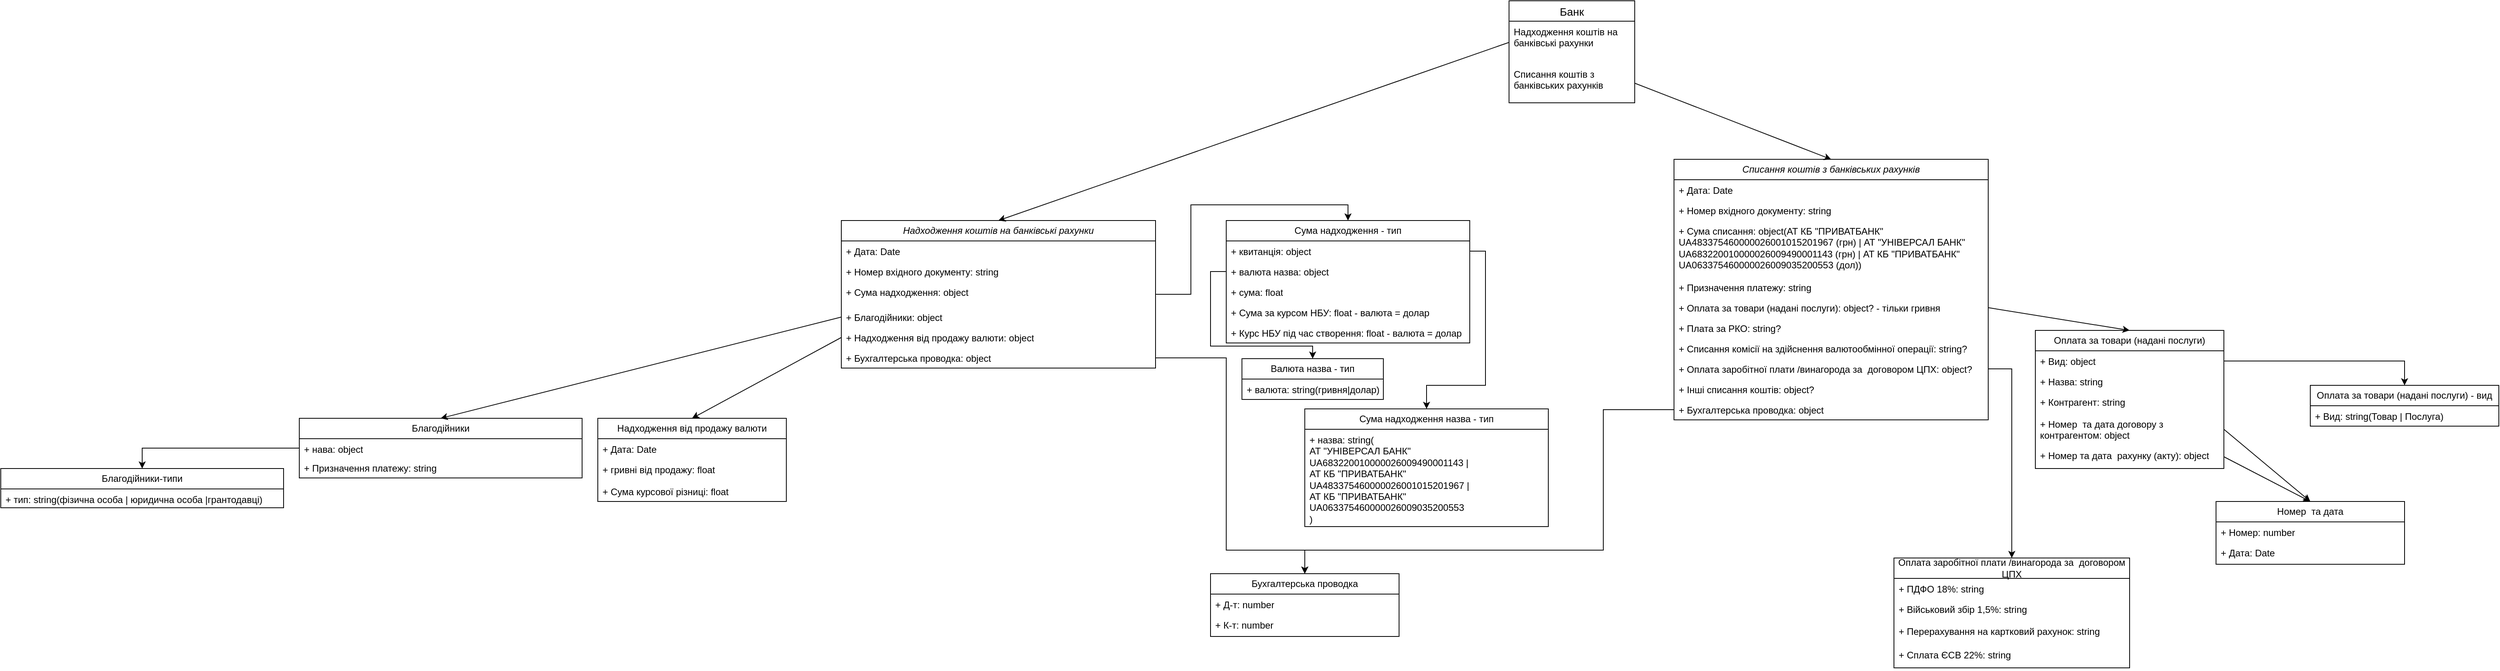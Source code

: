 <mxfile>
    <diagram name="Страница — 1" id="2W1QM36__aYLuH-ujat9">
        <mxGraphModel dx="2348" dy="862" grid="1" gridSize="10" guides="1" tooltips="1" connect="1" arrows="1" fold="1" page="1" pageScale="1" pageWidth="827" pageHeight="1169" math="0" shadow="0">
            <root>
                <mxCell id="0"/>
                <mxCell id="1" parent="0"/>
                <mxCell id="ZAK2pMCXlUJXXpJkw1UA-16" value="Банк" style="swimlane;fontStyle=0;childLayout=stackLayout;horizontal=1;startSize=26;horizontalStack=0;resizeParent=1;resizeParentMax=0;resizeLast=0;collapsible=1;marginBottom=0;align=center;fontSize=14;" parent="1" vertex="1">
                    <mxGeometry x="760" y="90" width="160" height="130" as="geometry"/>
                </mxCell>
                <mxCell id="ZAK2pMCXlUJXXpJkw1UA-17" value="Надходження коштів на банківські рахунки" style="text;strokeColor=none;fillColor=none;spacingLeft=4;spacingRight=4;overflow=hidden;rotatable=0;points=[[0,0.5],[1,0.5]];portConstraint=eastwest;fontSize=12;whiteSpace=wrap;html=1;" parent="ZAK2pMCXlUJXXpJkw1UA-16" vertex="1">
                    <mxGeometry y="26" width="160" height="54" as="geometry"/>
                </mxCell>
                <mxCell id="ZAK2pMCXlUJXXpJkw1UA-18" value="Списання коштів з банківських рахунків" style="text;strokeColor=none;fillColor=none;spacingLeft=4;spacingRight=4;overflow=hidden;rotatable=0;points=[[0,0.5],[1,0.5]];portConstraint=eastwest;fontSize=12;whiteSpace=wrap;html=1;" parent="ZAK2pMCXlUJXXpJkw1UA-16" vertex="1">
                    <mxGeometry y="80" width="160" height="50" as="geometry"/>
                </mxCell>
                <mxCell id="ZAK2pMCXlUJXXpJkw1UA-23" value="&lt;i style=&quot;border-color: var(--border-color);&quot;&gt;Надходження коштів на банківські рахунки&lt;/i&gt;" style="swimlane;fontStyle=0;childLayout=stackLayout;horizontal=1;startSize=26;fillColor=none;horizontalStack=0;resizeParent=1;resizeParentMax=0;resizeLast=0;collapsible=1;marginBottom=0;whiteSpace=wrap;html=1;" parent="1" vertex="1">
                    <mxGeometry x="-90" y="370" width="400" height="188" as="geometry"/>
                </mxCell>
                <mxCell id="ZAK2pMCXlUJXXpJkw1UA-24" value="+ Дата: Date" style="text;strokeColor=none;fillColor=none;align=left;verticalAlign=top;spacingLeft=4;spacingRight=4;overflow=hidden;rotatable=0;points=[[0,0.5],[1,0.5]];portConstraint=eastwest;whiteSpace=wrap;html=1;" parent="ZAK2pMCXlUJXXpJkw1UA-23" vertex="1">
                    <mxGeometry y="26" width="400" height="26" as="geometry"/>
                </mxCell>
                <mxCell id="ZAK2pMCXlUJXXpJkw1UA-25" value="+ Номер вхідного документу: string" style="text;strokeColor=none;fillColor=none;align=left;verticalAlign=top;spacingLeft=4;spacingRight=4;overflow=hidden;rotatable=0;points=[[0,0.5],[1,0.5]];portConstraint=eastwest;whiteSpace=wrap;html=1;" parent="ZAK2pMCXlUJXXpJkw1UA-23" vertex="1">
                    <mxGeometry y="52" width="400" height="26" as="geometry"/>
                </mxCell>
                <mxCell id="ZAK2pMCXlUJXXpJkw1UA-35" value="+ Сума надходження: object" style="text;strokeColor=none;fillColor=none;align=left;verticalAlign=top;spacingLeft=4;spacingRight=4;overflow=hidden;rotatable=0;points=[[0,0.5],[1,0.5]];portConstraint=eastwest;whiteSpace=wrap;html=1;" parent="ZAK2pMCXlUJXXpJkw1UA-23" vertex="1">
                    <mxGeometry y="78" width="400" height="32" as="geometry"/>
                </mxCell>
                <mxCell id="ZAK2pMCXlUJXXpJkw1UA-44" value="+ Благодійники: object" style="text;strokeColor=none;fillColor=none;align=left;verticalAlign=top;spacingLeft=4;spacingRight=4;overflow=hidden;rotatable=0;points=[[0,0.5],[1,0.5]];portConstraint=eastwest;whiteSpace=wrap;html=1;" parent="ZAK2pMCXlUJXXpJkw1UA-23" vertex="1">
                    <mxGeometry y="110" width="400" height="26" as="geometry"/>
                </mxCell>
                <mxCell id="ZAK2pMCXlUJXXpJkw1UA-49" value="+ Надходження від продажу валюти: object" style="text;strokeColor=none;fillColor=none;align=left;verticalAlign=top;spacingLeft=4;spacingRight=4;overflow=hidden;rotatable=0;points=[[0,0.5],[1,0.5]];portConstraint=eastwest;whiteSpace=wrap;html=1;" parent="ZAK2pMCXlUJXXpJkw1UA-23" vertex="1">
                    <mxGeometry y="136" width="400" height="26" as="geometry"/>
                </mxCell>
                <mxCell id="ZAK2pMCXlUJXXpJkw1UA-56" value="+ Бухгалтерська проводка: object" style="text;strokeColor=none;fillColor=none;align=left;verticalAlign=top;spacingLeft=4;spacingRight=4;overflow=hidden;rotatable=0;points=[[0,0.5],[1,0.5]];portConstraint=eastwest;whiteSpace=wrap;html=1;" parent="ZAK2pMCXlUJXXpJkw1UA-23" vertex="1">
                    <mxGeometry y="162" width="400" height="26" as="geometry"/>
                </mxCell>
                <mxCell id="ZAK2pMCXlUJXXpJkw1UA-45" value="Благодійники" style="swimlane;fontStyle=0;childLayout=stackLayout;horizontal=1;startSize=26;fillColor=none;horizontalStack=0;resizeParent=1;resizeParentMax=0;resizeLast=0;collapsible=1;marginBottom=0;whiteSpace=wrap;html=1;" parent="1" vertex="1">
                    <mxGeometry x="-780" y="622" width="360" height="76" as="geometry"/>
                </mxCell>
                <mxCell id="ZAK2pMCXlUJXXpJkw1UA-46" value="+ нава: object" style="text;strokeColor=none;fillColor=none;align=left;verticalAlign=top;spacingLeft=4;spacingRight=4;overflow=hidden;rotatable=0;points=[[0,0.5],[1,0.5]];portConstraint=eastwest;whiteSpace=wrap;html=1;" parent="ZAK2pMCXlUJXXpJkw1UA-45" vertex="1">
                    <mxGeometry y="26" width="360" height="24" as="geometry"/>
                </mxCell>
                <mxCell id="ZAK2pMCXlUJXXpJkw1UA-48" value="+ Призначення платежу: string" style="text;strokeColor=none;fillColor=none;align=left;verticalAlign=top;spacingLeft=4;spacingRight=4;overflow=hidden;rotatable=0;points=[[0,0.5],[1,0.5]];portConstraint=eastwest;whiteSpace=wrap;html=1;" parent="ZAK2pMCXlUJXXpJkw1UA-45" vertex="1">
                    <mxGeometry y="50" width="360" height="26" as="geometry"/>
                </mxCell>
                <mxCell id="ZAK2pMCXlUJXXpJkw1UA-47" value="" style="endArrow=classic;html=1;rounded=0;exitX=0;exitY=0.5;exitDx=0;exitDy=0;entryX=0.5;entryY=0;entryDx=0;entryDy=0;" parent="1" source="ZAK2pMCXlUJXXpJkw1UA-44" target="ZAK2pMCXlUJXXpJkw1UA-45" edge="1">
                    <mxGeometry width="50" height="50" relative="1" as="geometry">
                        <mxPoint x="-340" y="460" as="sourcePoint"/>
                        <mxPoint x="-290" y="410" as="targetPoint"/>
                    </mxGeometry>
                </mxCell>
                <mxCell id="ZAK2pMCXlUJXXpJkw1UA-50" value="Надходження від продажу валюти" style="swimlane;fontStyle=0;childLayout=stackLayout;horizontal=1;startSize=26;fillColor=none;horizontalStack=0;resizeParent=1;resizeParentMax=0;resizeLast=0;collapsible=1;marginBottom=0;whiteSpace=wrap;html=1;" parent="1" vertex="1">
                    <mxGeometry x="-400" y="622" width="240" height="106" as="geometry"/>
                </mxCell>
                <mxCell id="ZAK2pMCXlUJXXpJkw1UA-51" value="+ Дата: Date" style="text;strokeColor=none;fillColor=none;align=left;verticalAlign=top;spacingLeft=4;spacingRight=4;overflow=hidden;rotatable=0;points=[[0,0.5],[1,0.5]];portConstraint=eastwest;whiteSpace=wrap;html=1;" parent="ZAK2pMCXlUJXXpJkw1UA-50" vertex="1">
                    <mxGeometry y="26" width="240" height="26" as="geometry"/>
                </mxCell>
                <mxCell id="ZAK2pMCXlUJXXpJkw1UA-52" value="+&amp;nbsp;гривні від продажу: float" style="text;strokeColor=none;fillColor=none;align=left;verticalAlign=top;spacingLeft=4;spacingRight=4;overflow=hidden;rotatable=0;points=[[0,0.5],[1,0.5]];portConstraint=eastwest;whiteSpace=wrap;html=1;" parent="ZAK2pMCXlUJXXpJkw1UA-50" vertex="1">
                    <mxGeometry y="52" width="240" height="28" as="geometry"/>
                </mxCell>
                <mxCell id="ZAK2pMCXlUJXXpJkw1UA-53" value="+ Сума курсової різниці: float" style="text;strokeColor=none;fillColor=none;align=left;verticalAlign=top;spacingLeft=4;spacingRight=4;overflow=hidden;rotatable=0;points=[[0,0.5],[1,0.5]];portConstraint=eastwest;whiteSpace=wrap;html=1;" parent="ZAK2pMCXlUJXXpJkw1UA-50" vertex="1">
                    <mxGeometry y="80" width="240" height="26" as="geometry"/>
                </mxCell>
                <mxCell id="ZAK2pMCXlUJXXpJkw1UA-54" value="" style="endArrow=classic;html=1;rounded=0;exitX=0;exitY=0.5;exitDx=0;exitDy=0;entryX=0.5;entryY=0;entryDx=0;entryDy=0;" parent="1" source="ZAK2pMCXlUJXXpJkw1UA-49" target="ZAK2pMCXlUJXXpJkw1UA-50" edge="1">
                    <mxGeometry width="50" height="50" relative="1" as="geometry">
                        <mxPoint x="60" y="620" as="sourcePoint"/>
                        <mxPoint x="110" y="570" as="targetPoint"/>
                    </mxGeometry>
                </mxCell>
                <mxCell id="ZAK2pMCXlUJXXpJkw1UA-55" value="" style="endArrow=classic;html=1;rounded=0;exitX=0;exitY=0.5;exitDx=0;exitDy=0;entryX=0.5;entryY=0;entryDx=0;entryDy=0;" parent="1" source="ZAK2pMCXlUJXXpJkw1UA-17" target="ZAK2pMCXlUJXXpJkw1UA-23" edge="1">
                    <mxGeometry width="50" height="50" relative="1" as="geometry">
                        <mxPoint x="150" y="270" as="sourcePoint"/>
                        <mxPoint x="200" y="220" as="targetPoint"/>
                    </mxGeometry>
                </mxCell>
                <mxCell id="ZAK2pMCXlUJXXpJkw1UA-57" value="Бухгалтерська проводка" style="swimlane;fontStyle=0;childLayout=stackLayout;horizontal=1;startSize=26;fillColor=none;horizontalStack=0;resizeParent=1;resizeParentMax=0;resizeLast=0;collapsible=1;marginBottom=0;whiteSpace=wrap;html=1;" parent="1" vertex="1">
                    <mxGeometry x="380" y="820" width="240" height="80" as="geometry"/>
                </mxCell>
                <mxCell id="ZAK2pMCXlUJXXpJkw1UA-58" value="+ Д-т: number" style="text;strokeColor=none;fillColor=none;align=left;verticalAlign=top;spacingLeft=4;spacingRight=4;overflow=hidden;rotatable=0;points=[[0,0.5],[1,0.5]];portConstraint=eastwest;whiteSpace=wrap;html=1;" parent="ZAK2pMCXlUJXXpJkw1UA-57" vertex="1">
                    <mxGeometry y="26" width="240" height="26" as="geometry"/>
                </mxCell>
                <mxCell id="ZAK2pMCXlUJXXpJkw1UA-59" value="+&amp;nbsp;К-т: number" style="text;strokeColor=none;fillColor=none;align=left;verticalAlign=top;spacingLeft=4;spacingRight=4;overflow=hidden;rotatable=0;points=[[0,0.5],[1,0.5]];portConstraint=eastwest;whiteSpace=wrap;html=1;" parent="ZAK2pMCXlUJXXpJkw1UA-57" vertex="1">
                    <mxGeometry y="52" width="240" height="28" as="geometry"/>
                </mxCell>
                <mxCell id="ZAK2pMCXlUJXXpJkw1UA-61" value="" style="endArrow=classic;html=1;rounded=0;exitX=1;exitY=0.5;exitDx=0;exitDy=0;entryX=0.5;entryY=0;entryDx=0;entryDy=0;edgeStyle=orthogonalEdgeStyle;" parent="1" source="ZAK2pMCXlUJXXpJkw1UA-56" target="ZAK2pMCXlUJXXpJkw1UA-57" edge="1">
                    <mxGeometry width="50" height="50" relative="1" as="geometry">
                        <mxPoint x="-40" y="670" as="sourcePoint"/>
                        <mxPoint x="10" y="620" as="targetPoint"/>
                        <Array as="points">
                            <mxPoint x="400" y="545"/>
                            <mxPoint x="400" y="790"/>
                            <mxPoint x="500" y="790"/>
                        </Array>
                    </mxGeometry>
                </mxCell>
                <mxCell id="ZAK2pMCXlUJXXpJkw1UA-62" value="&lt;i style=&quot;border-color: var(--border-color);&quot;&gt;Списання коштів з банківських рахунків&lt;/i&gt;" style="swimlane;fontStyle=0;childLayout=stackLayout;horizontal=1;startSize=26;fillColor=none;horizontalStack=0;resizeParent=1;resizeParentMax=0;resizeLast=0;collapsible=1;marginBottom=0;whiteSpace=wrap;html=1;" parent="1" vertex="1">
                    <mxGeometry x="970" y="292" width="400" height="332" as="geometry"/>
                </mxCell>
                <mxCell id="ZAK2pMCXlUJXXpJkw1UA-63" value="+ Дата: Date" style="text;strokeColor=none;fillColor=none;align=left;verticalAlign=top;spacingLeft=4;spacingRight=4;overflow=hidden;rotatable=0;points=[[0,0.5],[1,0.5]];portConstraint=eastwest;whiteSpace=wrap;html=1;" parent="ZAK2pMCXlUJXXpJkw1UA-62" vertex="1">
                    <mxGeometry y="26" width="400" height="26" as="geometry"/>
                </mxCell>
                <mxCell id="ZAK2pMCXlUJXXpJkw1UA-64" value="+ Номер вхідного документу: string" style="text;strokeColor=none;fillColor=none;align=left;verticalAlign=top;spacingLeft=4;spacingRight=4;overflow=hidden;rotatable=0;points=[[0,0.5],[1,0.5]];portConstraint=eastwest;whiteSpace=wrap;html=1;" parent="ZAK2pMCXlUJXXpJkw1UA-62" vertex="1">
                    <mxGeometry y="52" width="400" height="26" as="geometry"/>
                </mxCell>
                <mxCell id="ZAK2pMCXlUJXXpJkw1UA-65" value="+ Сума списання: object(АТ КБ &quot;ПРИВАТБАНК&quot; UA483375460000026001015201967 (грн) |&amp;nbsp;АТ &quot;УНІВЕРСАЛ БАНК&quot; UA683220010000026009490001143 (грн) |&amp;nbsp;АТ КБ &quot;ПРИВАТБАНК&quot; UA063375460000026009035200553 (дол))" style="text;strokeColor=none;fillColor=none;align=left;verticalAlign=top;spacingLeft=4;spacingRight=4;overflow=hidden;rotatable=0;points=[[0,0.5],[1,0.5]];portConstraint=eastwest;whiteSpace=wrap;html=1;" parent="ZAK2pMCXlUJXXpJkw1UA-62" vertex="1">
                    <mxGeometry y="78" width="400" height="72" as="geometry"/>
                </mxCell>
                <mxCell id="ZAK2pMCXlUJXXpJkw1UA-66" value="+ Призначення платежу: string" style="text;strokeColor=none;fillColor=none;align=left;verticalAlign=top;spacingLeft=4;spacingRight=4;overflow=hidden;rotatable=0;points=[[0,0.5],[1,0.5]];portConstraint=eastwest;whiteSpace=wrap;html=1;" parent="ZAK2pMCXlUJXXpJkw1UA-62" vertex="1">
                    <mxGeometry y="150" width="400" height="26" as="geometry"/>
                </mxCell>
                <mxCell id="ZAK2pMCXlUJXXpJkw1UA-68" value="+ Оплата за товари (надані послуги): object? - тільки гривня" style="text;strokeColor=none;fillColor=none;align=left;verticalAlign=top;spacingLeft=4;spacingRight=4;overflow=hidden;rotatable=0;points=[[0,0.5],[1,0.5]];portConstraint=eastwest;whiteSpace=wrap;html=1;" parent="ZAK2pMCXlUJXXpJkw1UA-62" vertex="1">
                    <mxGeometry y="176" width="400" height="26" as="geometry"/>
                </mxCell>
                <mxCell id="ZAK2pMCXlUJXXpJkw1UA-81" value="+ Плата за РКО: string?" style="text;strokeColor=none;fillColor=none;align=left;verticalAlign=top;spacingLeft=4;spacingRight=4;overflow=hidden;rotatable=0;points=[[0,0.5],[1,0.5]];portConstraint=eastwest;whiteSpace=wrap;html=1;" parent="ZAK2pMCXlUJXXpJkw1UA-62" vertex="1">
                    <mxGeometry y="202" width="400" height="26" as="geometry"/>
                </mxCell>
                <mxCell id="ZAK2pMCXlUJXXpJkw1UA-82" value="+ Списання комісії на здійснення валютообмінної операції: string?" style="text;strokeColor=none;fillColor=none;align=left;verticalAlign=top;spacingLeft=4;spacingRight=4;overflow=hidden;rotatable=0;points=[[0,0.5],[1,0.5]];portConstraint=eastwest;whiteSpace=wrap;html=1;" parent="ZAK2pMCXlUJXXpJkw1UA-62" vertex="1">
                    <mxGeometry y="228" width="400" height="26" as="geometry"/>
                </mxCell>
                <mxCell id="ZAK2pMCXlUJXXpJkw1UA-83" value="+ Оплата заробітної плати /винагорода за&amp;nbsp; договором ЦПХ: object?" style="text;strokeColor=none;fillColor=none;align=left;verticalAlign=top;spacingLeft=4;spacingRight=4;overflow=hidden;rotatable=0;points=[[0,0.5],[1,0.5]];portConstraint=eastwest;whiteSpace=wrap;html=1;" parent="ZAK2pMCXlUJXXpJkw1UA-62" vertex="1">
                    <mxGeometry y="254" width="400" height="26" as="geometry"/>
                </mxCell>
                <mxCell id="ZAK2pMCXlUJXXpJkw1UA-91" value="+ Інші списання коштів: object?" style="text;strokeColor=none;fillColor=none;align=left;verticalAlign=top;spacingLeft=4;spacingRight=4;overflow=hidden;rotatable=0;points=[[0,0.5],[1,0.5]];portConstraint=eastwest;whiteSpace=wrap;html=1;" parent="ZAK2pMCXlUJXXpJkw1UA-62" vertex="1">
                    <mxGeometry y="280" width="400" height="26" as="geometry"/>
                </mxCell>
                <mxCell id="ZAK2pMCXlUJXXpJkw1UA-93" value="+ Бухгалтерська проводка: object" style="text;strokeColor=none;fillColor=none;align=left;verticalAlign=top;spacingLeft=4;spacingRight=4;overflow=hidden;rotatable=0;points=[[0,0.5],[1,0.5]];portConstraint=eastwest;whiteSpace=wrap;html=1;" parent="ZAK2pMCXlUJXXpJkw1UA-62" vertex="1">
                    <mxGeometry y="306" width="400" height="26" as="geometry"/>
                </mxCell>
                <mxCell id="ZAK2pMCXlUJXXpJkw1UA-69" value="" style="endArrow=classic;html=1;rounded=0;exitX=1;exitY=0.5;exitDx=0;exitDy=0;entryX=0.5;entryY=0;entryDx=0;entryDy=0;" parent="1" source="ZAK2pMCXlUJXXpJkw1UA-18" target="ZAK2pMCXlUJXXpJkw1UA-62" edge="1">
                    <mxGeometry width="50" height="50" relative="1" as="geometry">
                        <mxPoint x="1030" y="180" as="sourcePoint"/>
                        <mxPoint x="1080" y="130" as="targetPoint"/>
                    </mxGeometry>
                </mxCell>
                <mxCell id="ZAK2pMCXlUJXXpJkw1UA-70" value="Оплата за товари (надані послуги)" style="swimlane;fontStyle=0;childLayout=stackLayout;horizontal=1;startSize=26;fillColor=none;horizontalStack=0;resizeParent=1;resizeParentMax=0;resizeLast=0;collapsible=1;marginBottom=0;whiteSpace=wrap;html=1;" parent="1" vertex="1">
                    <mxGeometry x="1430" y="510" width="240" height="176" as="geometry"/>
                </mxCell>
                <mxCell id="ZAK2pMCXlUJXXpJkw1UA-71" value="+ Вид: object" style="text;strokeColor=none;fillColor=none;align=left;verticalAlign=top;spacingLeft=4;spacingRight=4;overflow=hidden;rotatable=0;points=[[0,0.5],[1,0.5]];portConstraint=eastwest;whiteSpace=wrap;html=1;" parent="ZAK2pMCXlUJXXpJkw1UA-70" vertex="1">
                    <mxGeometry y="26" width="240" height="26" as="geometry"/>
                </mxCell>
                <mxCell id="wFl47jH_81lm-Rvwh0qE-1" value="+ Назва: string" style="text;strokeColor=none;fillColor=none;align=left;verticalAlign=top;spacingLeft=4;spacingRight=4;overflow=hidden;rotatable=0;points=[[0,0.5],[1,0.5]];portConstraint=eastwest;whiteSpace=wrap;html=1;" parent="ZAK2pMCXlUJXXpJkw1UA-70" vertex="1">
                    <mxGeometry y="52" width="240" height="26" as="geometry"/>
                </mxCell>
                <mxCell id="ZAK2pMCXlUJXXpJkw1UA-72" value="+&amp;nbsp;Контрагент: string" style="text;strokeColor=none;fillColor=none;align=left;verticalAlign=top;spacingLeft=4;spacingRight=4;overflow=hidden;rotatable=0;points=[[0,0.5],[1,0.5]];portConstraint=eastwest;whiteSpace=wrap;html=1;" parent="ZAK2pMCXlUJXXpJkw1UA-70" vertex="1">
                    <mxGeometry y="78" width="240" height="28" as="geometry"/>
                </mxCell>
                <mxCell id="ZAK2pMCXlUJXXpJkw1UA-73" value="+ Номер&amp;nbsp; та дата договору з контрагентом: object" style="text;strokeColor=none;fillColor=none;align=left;verticalAlign=top;spacingLeft=4;spacingRight=4;overflow=hidden;rotatable=0;points=[[0,0.5],[1,0.5]];portConstraint=eastwest;whiteSpace=wrap;html=1;" parent="ZAK2pMCXlUJXXpJkw1UA-70" vertex="1">
                    <mxGeometry y="106" width="240" height="40" as="geometry"/>
                </mxCell>
                <mxCell id="ZAK2pMCXlUJXXpJkw1UA-79" value="+ Номер та дата&amp;nbsp; рахунку (акту): object" style="text;strokeColor=none;fillColor=none;align=left;verticalAlign=top;spacingLeft=4;spacingRight=4;overflow=hidden;rotatable=0;points=[[0,0.5],[1,0.5]];portConstraint=eastwest;whiteSpace=wrap;html=1;" parent="ZAK2pMCXlUJXXpJkw1UA-70" vertex="1">
                    <mxGeometry y="146" width="240" height="30" as="geometry"/>
                </mxCell>
                <mxCell id="ZAK2pMCXlUJXXpJkw1UA-74" value="" style="endArrow=classic;html=1;rounded=0;exitX=1;exitY=0.5;exitDx=0;exitDy=0;entryX=0.5;entryY=0;entryDx=0;entryDy=0;" parent="1" source="ZAK2pMCXlUJXXpJkw1UA-68" target="ZAK2pMCXlUJXXpJkw1UA-70" edge="1">
                    <mxGeometry width="50" height="50" relative="1" as="geometry">
                        <mxPoint x="1520" y="460" as="sourcePoint"/>
                        <mxPoint x="1570" y="410" as="targetPoint"/>
                    </mxGeometry>
                </mxCell>
                <mxCell id="ZAK2pMCXlUJXXpJkw1UA-75" value="" style="endArrow=classic;html=1;rounded=0;exitX=1;exitY=0.5;exitDx=0;exitDy=0;entryX=0.5;entryY=0;entryDx=0;entryDy=0;" parent="1" source="ZAK2pMCXlUJXXpJkw1UA-73" target="ZAK2pMCXlUJXXpJkw1UA-76" edge="1">
                    <mxGeometry width="50" height="50" relative="1" as="geometry">
                        <mxPoint x="1880" y="630" as="sourcePoint"/>
                        <mxPoint x="1930" y="580" as="targetPoint"/>
                    </mxGeometry>
                </mxCell>
                <mxCell id="ZAK2pMCXlUJXXpJkw1UA-76" value="Номер&amp;nbsp; та дата" style="swimlane;fontStyle=0;childLayout=stackLayout;horizontal=1;startSize=26;fillColor=none;horizontalStack=0;resizeParent=1;resizeParentMax=0;resizeLast=0;collapsible=1;marginBottom=0;whiteSpace=wrap;html=1;" parent="1" vertex="1">
                    <mxGeometry x="1660" y="728" width="240" height="80" as="geometry"/>
                </mxCell>
                <mxCell id="ZAK2pMCXlUJXXpJkw1UA-77" value="+ Номер: number" style="text;strokeColor=none;fillColor=none;align=left;verticalAlign=top;spacingLeft=4;spacingRight=4;overflow=hidden;rotatable=0;points=[[0,0.5],[1,0.5]];portConstraint=eastwest;whiteSpace=wrap;html=1;" parent="ZAK2pMCXlUJXXpJkw1UA-76" vertex="1">
                    <mxGeometry y="26" width="240" height="26" as="geometry"/>
                </mxCell>
                <mxCell id="ZAK2pMCXlUJXXpJkw1UA-78" value="+ Дата: Date" style="text;strokeColor=none;fillColor=none;align=left;verticalAlign=top;spacingLeft=4;spacingRight=4;overflow=hidden;rotatable=0;points=[[0,0.5],[1,0.5]];portConstraint=eastwest;whiteSpace=wrap;html=1;" parent="ZAK2pMCXlUJXXpJkw1UA-76" vertex="1">
                    <mxGeometry y="52" width="240" height="28" as="geometry"/>
                </mxCell>
                <mxCell id="ZAK2pMCXlUJXXpJkw1UA-80" value="" style="endArrow=classic;html=1;rounded=0;exitX=1;exitY=0.5;exitDx=0;exitDy=0;entryX=0.5;entryY=0;entryDx=0;entryDy=0;" parent="1" source="ZAK2pMCXlUJXXpJkw1UA-79" target="ZAK2pMCXlUJXXpJkw1UA-76" edge="1">
                    <mxGeometry width="50" height="50" relative="1" as="geometry">
                        <mxPoint x="1820" y="620" as="sourcePoint"/>
                        <mxPoint x="1870" y="570" as="targetPoint"/>
                    </mxGeometry>
                </mxCell>
                <mxCell id="ZAK2pMCXlUJXXpJkw1UA-84" value="Оплата заробітної плати /винагорода за&amp;nbsp; договором ЦПХ" style="swimlane;fontStyle=0;childLayout=stackLayout;horizontal=1;startSize=26;fillColor=none;horizontalStack=0;resizeParent=1;resizeParentMax=0;resizeLast=0;collapsible=1;marginBottom=0;whiteSpace=wrap;html=1;" parent="1" vertex="1">
                    <mxGeometry x="1250" y="800" width="300" height="140" as="geometry"/>
                </mxCell>
                <mxCell id="ZAK2pMCXlUJXXpJkw1UA-85" value="+ ПДФО 18%: string" style="text;strokeColor=none;fillColor=none;align=left;verticalAlign=top;spacingLeft=4;spacingRight=4;overflow=hidden;rotatable=0;points=[[0,0.5],[1,0.5]];portConstraint=eastwest;whiteSpace=wrap;html=1;" parent="ZAK2pMCXlUJXXpJkw1UA-84" vertex="1">
                    <mxGeometry y="26" width="300" height="26" as="geometry"/>
                </mxCell>
                <mxCell id="ZAK2pMCXlUJXXpJkw1UA-86" value="+&amp;nbsp;Військовий збір 1,5%: string" style="text;strokeColor=none;fillColor=none;align=left;verticalAlign=top;spacingLeft=4;spacingRight=4;overflow=hidden;rotatable=0;points=[[0,0.5],[1,0.5]];portConstraint=eastwest;whiteSpace=wrap;html=1;" parent="ZAK2pMCXlUJXXpJkw1UA-84" vertex="1">
                    <mxGeometry y="52" width="300" height="28" as="geometry"/>
                </mxCell>
                <mxCell id="ZAK2pMCXlUJXXpJkw1UA-87" value="+ Перерахування на картковий рахунок: string" style="text;strokeColor=none;fillColor=none;align=left;verticalAlign=top;spacingLeft=4;spacingRight=4;overflow=hidden;rotatable=0;points=[[0,0.5],[1,0.5]];portConstraint=eastwest;whiteSpace=wrap;html=1;" parent="ZAK2pMCXlUJXXpJkw1UA-84" vertex="1">
                    <mxGeometry y="80" width="300" height="30" as="geometry"/>
                </mxCell>
                <mxCell id="ZAK2pMCXlUJXXpJkw1UA-88" value="+ Сплата ЄСВ 22%: string" style="text;strokeColor=none;fillColor=none;align=left;verticalAlign=top;spacingLeft=4;spacingRight=4;overflow=hidden;rotatable=0;points=[[0,0.5],[1,0.5]];portConstraint=eastwest;whiteSpace=wrap;html=1;" parent="ZAK2pMCXlUJXXpJkw1UA-84" vertex="1">
                    <mxGeometry y="110" width="300" height="30" as="geometry"/>
                </mxCell>
                <mxCell id="ZAK2pMCXlUJXXpJkw1UA-89" style="edgeStyle=orthogonalEdgeStyle;rounded=0;orthogonalLoop=1;jettySize=auto;html=1;entryX=0.5;entryY=0;entryDx=0;entryDy=0;" parent="1" source="ZAK2pMCXlUJXXpJkw1UA-83" target="ZAK2pMCXlUJXXpJkw1UA-84" edge="1">
                    <mxGeometry relative="1" as="geometry">
                        <Array as="points">
                            <mxPoint x="1400" y="559"/>
                            <mxPoint x="1400" y="800"/>
                        </Array>
                    </mxGeometry>
                </mxCell>
                <mxCell id="ZAK2pMCXlUJXXpJkw1UA-95" value="" style="endArrow=classic;html=1;rounded=0;exitX=0;exitY=0.5;exitDx=0;exitDy=0;entryX=0.5;entryY=0;entryDx=0;entryDy=0;edgeStyle=orthogonalEdgeStyle;" parent="1" source="ZAK2pMCXlUJXXpJkw1UA-93" target="ZAK2pMCXlUJXXpJkw1UA-57" edge="1">
                    <mxGeometry width="50" height="50" relative="1" as="geometry">
                        <mxPoint x="980" y="611" as="sourcePoint"/>
                        <mxPoint x="510" y="1030" as="targetPoint"/>
                        <Array as="points">
                            <mxPoint x="880" y="611"/>
                            <mxPoint x="880" y="790"/>
                            <mxPoint x="500" y="790"/>
                        </Array>
                    </mxGeometry>
                </mxCell>
                <mxCell id="xyEo5K0Ov0sv706nt5WW-1" value="Благодійники-типи" style="swimlane;fontStyle=0;childLayout=stackLayout;horizontal=1;startSize=26;fillColor=none;horizontalStack=0;resizeParent=1;resizeParentMax=0;resizeLast=0;collapsible=1;marginBottom=0;whiteSpace=wrap;html=1;" parent="1" vertex="1">
                    <mxGeometry x="-1160" y="686" width="360" height="50" as="geometry"/>
                </mxCell>
                <mxCell id="xyEo5K0Ov0sv706nt5WW-2" value="+ тип: string(фізична особа | юридична особа |грантодавці)" style="text;strokeColor=none;fillColor=none;align=left;verticalAlign=top;spacingLeft=4;spacingRight=4;overflow=hidden;rotatable=0;points=[[0,0.5],[1,0.5]];portConstraint=eastwest;whiteSpace=wrap;html=1;" parent="xyEo5K0Ov0sv706nt5WW-1" vertex="1">
                    <mxGeometry y="26" width="360" height="24" as="geometry"/>
                </mxCell>
                <mxCell id="xyEo5K0Ov0sv706nt5WW-4" style="edgeStyle=orthogonalEdgeStyle;rounded=0;orthogonalLoop=1;jettySize=auto;html=1;entryX=0.5;entryY=0;entryDx=0;entryDy=0;" parent="1" source="ZAK2pMCXlUJXXpJkw1UA-46" target="xyEo5K0Ov0sv706nt5WW-1" edge="1">
                    <mxGeometry relative="1" as="geometry"/>
                </mxCell>
                <mxCell id="xyEo5K0Ov0sv706nt5WW-5" value="Оплата за товари (надані послуги) - вид" style="swimlane;fontStyle=0;childLayout=stackLayout;horizontal=1;startSize=26;fillColor=none;horizontalStack=0;resizeParent=1;resizeParentMax=0;resizeLast=0;collapsible=1;marginBottom=0;whiteSpace=wrap;html=1;" parent="1" vertex="1">
                    <mxGeometry x="1780" y="580" width="240" height="52" as="geometry"/>
                </mxCell>
                <mxCell id="xyEo5K0Ov0sv706nt5WW-6" value="+ Вид: string(Товар | Послуга)" style="text;strokeColor=none;fillColor=none;align=left;verticalAlign=top;spacingLeft=4;spacingRight=4;overflow=hidden;rotatable=0;points=[[0,0.5],[1,0.5]];portConstraint=eastwest;whiteSpace=wrap;html=1;" parent="xyEo5K0Ov0sv706nt5WW-5" vertex="1">
                    <mxGeometry y="26" width="240" height="26" as="geometry"/>
                </mxCell>
                <mxCell id="xyEo5K0Ov0sv706nt5WW-11" style="edgeStyle=orthogonalEdgeStyle;rounded=0;orthogonalLoop=1;jettySize=auto;html=1;entryX=0.5;entryY=0;entryDx=0;entryDy=0;" parent="1" source="ZAK2pMCXlUJXXpJkw1UA-71" target="xyEo5K0Ov0sv706nt5WW-5" edge="1">
                    <mxGeometry relative="1" as="geometry"/>
                </mxCell>
                <mxCell id="xyEo5K0Ov0sv706nt5WW-13" value="Сума надходження - тип" style="swimlane;fontStyle=0;childLayout=stackLayout;horizontal=1;startSize=26;fillColor=none;horizontalStack=0;resizeParent=1;resizeParentMax=0;resizeLast=0;collapsible=1;marginBottom=0;whiteSpace=wrap;html=1;" parent="1" vertex="1">
                    <mxGeometry x="400" y="370" width="310" height="156" as="geometry"/>
                </mxCell>
                <mxCell id="xyEo5K0Ov0sv706nt5WW-14" value="+ квитанція: object" style="text;strokeColor=none;fillColor=none;align=left;verticalAlign=top;spacingLeft=4;spacingRight=4;overflow=hidden;rotatable=0;points=[[0,0.5],[1,0.5]];portConstraint=eastwest;whiteSpace=wrap;html=1;" parent="xyEo5K0Ov0sv706nt5WW-13" vertex="1">
                    <mxGeometry y="26" width="310" height="26" as="geometry"/>
                </mxCell>
                <mxCell id="xyEo5K0Ov0sv706nt5WW-15" value="+ валюта назва: object" style="text;strokeColor=none;fillColor=none;align=left;verticalAlign=top;spacingLeft=4;spacingRight=4;overflow=hidden;rotatable=0;points=[[0,0.5],[1,0.5]];portConstraint=eastwest;whiteSpace=wrap;html=1;" parent="xyEo5K0Ov0sv706nt5WW-13" vertex="1">
                    <mxGeometry y="52" width="310" height="26" as="geometry"/>
                </mxCell>
                <mxCell id="xyEo5K0Ov0sv706nt5WW-16" value="+ сума: float" style="text;strokeColor=none;fillColor=none;align=left;verticalAlign=top;spacingLeft=4;spacingRight=4;overflow=hidden;rotatable=0;points=[[0,0.5],[1,0.5]];portConstraint=eastwest;whiteSpace=wrap;html=1;" parent="xyEo5K0Ov0sv706nt5WW-13" vertex="1">
                    <mxGeometry y="78" width="310" height="26" as="geometry"/>
                </mxCell>
                <mxCell id="xyEo5K0Ov0sv706nt5WW-17" value="+ Сума за курсом НБУ: float - валюта = долар" style="text;strokeColor=none;fillColor=none;align=left;verticalAlign=top;spacingLeft=4;spacingRight=4;overflow=hidden;rotatable=0;points=[[0,0.5],[1,0.5]];portConstraint=eastwest;whiteSpace=wrap;html=1;" parent="xyEo5K0Ov0sv706nt5WW-13" vertex="1">
                    <mxGeometry y="104" width="310" height="26" as="geometry"/>
                </mxCell>
                <mxCell id="xyEo5K0Ov0sv706nt5WW-18" value="+ Курс НБУ під час створення: float - валюта = долар" style="text;strokeColor=none;fillColor=none;align=left;verticalAlign=top;spacingLeft=4;spacingRight=4;overflow=hidden;rotatable=0;points=[[0,0.5],[1,0.5]];portConstraint=eastwest;whiteSpace=wrap;html=1;" parent="xyEo5K0Ov0sv706nt5WW-13" vertex="1">
                    <mxGeometry y="130" width="310" height="26" as="geometry"/>
                </mxCell>
                <mxCell id="xyEo5K0Ov0sv706nt5WW-19" value="Сума надходження назва - тип" style="swimlane;fontStyle=0;childLayout=stackLayout;horizontal=1;startSize=26;fillColor=none;horizontalStack=0;resizeParent=1;resizeParentMax=0;resizeLast=0;collapsible=1;marginBottom=0;whiteSpace=wrap;html=1;" parent="1" vertex="1">
                    <mxGeometry x="500" y="610" width="310" height="150" as="geometry"/>
                </mxCell>
                <mxCell id="xyEo5K0Ov0sv706nt5WW-20" value="+ назва: string(&lt;br&gt;АТ &quot;УНІВЕРСАЛ БАНК&quot; UA683220010000026009490001143 |&lt;br&gt;АТ КБ &quot;ПРИВАТБАНК&quot; UA483375460000026001015201967 |&lt;br&gt;АТ КБ &quot;ПРИВАТБАНК&quot; UA063375460000026009035200553&lt;br&gt;)" style="text;strokeColor=none;fillColor=none;align=left;verticalAlign=top;spacingLeft=4;spacingRight=4;overflow=hidden;rotatable=0;points=[[0,0.5],[1,0.5]];portConstraint=eastwest;whiteSpace=wrap;html=1;" parent="xyEo5K0Ov0sv706nt5WW-19" vertex="1">
                    <mxGeometry y="26" width="310" height="124" as="geometry"/>
                </mxCell>
                <mxCell id="xyEo5K0Ov0sv706nt5WW-27" style="edgeStyle=orthogonalEdgeStyle;rounded=0;orthogonalLoop=1;jettySize=auto;html=1;entryX=0.5;entryY=0;entryDx=0;entryDy=0;" parent="1" source="xyEo5K0Ov0sv706nt5WW-14" target="xyEo5K0Ov0sv706nt5WW-19" edge="1">
                    <mxGeometry relative="1" as="geometry">
                        <Array as="points">
                            <mxPoint x="730" y="409"/>
                            <mxPoint x="730" y="580"/>
                            <mxPoint x="655" y="580"/>
                        </Array>
                    </mxGeometry>
                </mxCell>
                <mxCell id="xyEo5K0Ov0sv706nt5WW-28" style="edgeStyle=orthogonalEdgeStyle;rounded=0;orthogonalLoop=1;jettySize=auto;html=1;entryX=0.5;entryY=0;entryDx=0;entryDy=0;" parent="1" source="ZAK2pMCXlUJXXpJkw1UA-35" target="xyEo5K0Ov0sv706nt5WW-13" edge="1">
                    <mxGeometry relative="1" as="geometry"/>
                </mxCell>
                <mxCell id="xyEo5K0Ov0sv706nt5WW-29" value="Валюта назва - тип" style="swimlane;fontStyle=0;childLayout=stackLayout;horizontal=1;startSize=26;fillColor=none;horizontalStack=0;resizeParent=1;resizeParentMax=0;resizeLast=0;collapsible=1;marginBottom=0;whiteSpace=wrap;html=1;" parent="1" vertex="1">
                    <mxGeometry x="420" y="546" width="180" height="52" as="geometry"/>
                </mxCell>
                <mxCell id="xyEo5K0Ov0sv706nt5WW-30" value="+ валюта: string(гривня|долар)" style="text;strokeColor=none;fillColor=none;align=left;verticalAlign=top;spacingLeft=4;spacingRight=4;overflow=hidden;rotatable=0;points=[[0,0.5],[1,0.5]];portConstraint=eastwest;whiteSpace=wrap;html=1;" parent="xyEo5K0Ov0sv706nt5WW-29" vertex="1">
                    <mxGeometry y="26" width="180" height="26" as="geometry"/>
                </mxCell>
                <mxCell id="xyEo5K0Ov0sv706nt5WW-35" style="edgeStyle=orthogonalEdgeStyle;rounded=0;orthogonalLoop=1;jettySize=auto;html=1;entryX=0.5;entryY=0;entryDx=0;entryDy=0;" parent="1" source="xyEo5K0Ov0sv706nt5WW-15" target="xyEo5K0Ov0sv706nt5WW-29" edge="1">
                    <mxGeometry relative="1" as="geometry">
                        <Array as="points">
                            <mxPoint x="380" y="435"/>
                            <mxPoint x="380" y="530"/>
                            <mxPoint x="510" y="530"/>
                        </Array>
                    </mxGeometry>
                </mxCell>
            </root>
        </mxGraphModel>
    </diagram>
</mxfile>